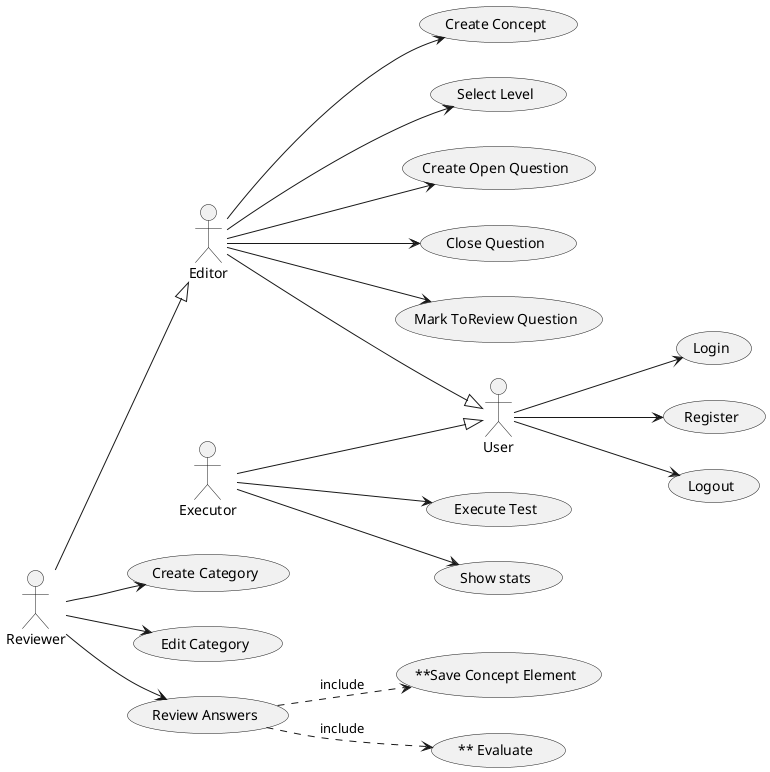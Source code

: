 @startuml useCases_app
left to right direction
actor User
actor Editor
actor Reviewer
usecase "Login" as login
usecase "Register" as register
usecase "Logout" as logout

usecase "Create Concept" as createConcept
usecase "Select Level" as selectLevel
usecase "Create Open Question" as createQ
usecase "Close Question" as deleteQ

'usecase "Select Categories" as selectCats
usecase "Show stats" as stats
usecase "Execute Test" as execT

usecase "Create Category" as createCat
usecase "Edit Category" as editC
usecase "Mark ToReview Question" as markQ
usecase "** Evaluate" as rejectA
usecase "Review Answers" as reviewQ
usecase "**Save Concept Element" as publishQ


Editor --|> User
Reviewer --|> Editor
Executor --|> User

Editor --> createConcept
Editor --> selectLevel
Editor --> createQ
Editor --> deleteQ
Editor --> markQ

User --> login
User --> register
User --> logout

'Executor --> selectCats
Executor --> stats
Executor --> execT

Reviewer --> createCat
Reviewer --> editC
Reviewer --> reviewQ
    reviewQ ..> rejectA :include
    reviewQ ..> publishQ :include


@enduml